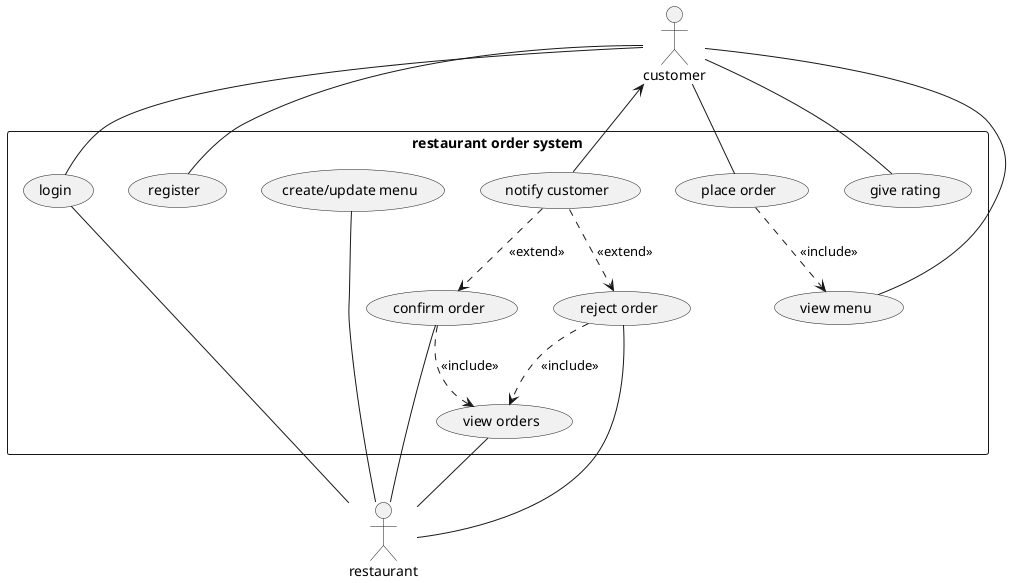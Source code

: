 @startuml order_system
:customer:
:restaurant:

rectangle "restaurant order system" {
    usecase view_menu as "view menu"
    usecase place_order as "place order"
    usecase confirm as "confirm order"
    usecase reject as "reject order"
    usecase view_orders as "view orders"
    usecase update_menu as "create/update menu"
    usecase notify as "notify customer"
    usecase login as "login"
    usecase register as "register"
    usecase give_rating as "give rating"
}

customer -- view_menu
customer -- place_order
customer <-- notify
customer -r- login
customer -r- register
customer -- give_rating

restaurant -u- confirm
restaurant -u- reject
restaurant -u- view_orders
restaurant -u- update_menu
restaurant -u- login

place_order ..> view_menu : <<include>>
notify ..> confirm : <<extend>>
notify ..> reject : <<extend>>
confirm ..> view_orders : <<include>>
reject ..> view_orders : <<include>>

@enduml
